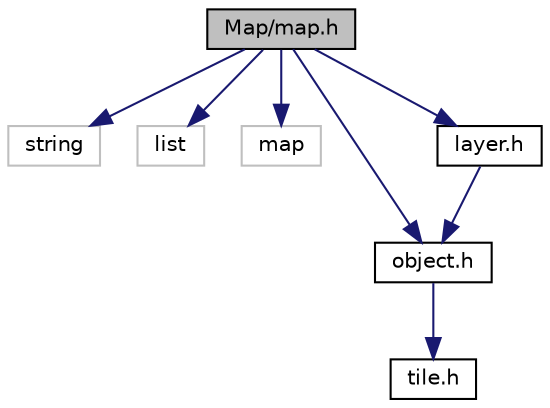 digraph "Map/map.h"
{
  edge [fontname="Helvetica",fontsize="10",labelfontname="Helvetica",labelfontsize="10"];
  node [fontname="Helvetica",fontsize="10",shape=record];
  Node1 [label="Map/map.h",height=0.2,width=0.4,color="black", fillcolor="grey75", style="filled", fontcolor="black"];
  Node1 -> Node2 [color="midnightblue",fontsize="10",style="solid",fontname="Helvetica"];
  Node2 [label="string",height=0.2,width=0.4,color="grey75", fillcolor="white", style="filled"];
  Node1 -> Node3 [color="midnightblue",fontsize="10",style="solid",fontname="Helvetica"];
  Node3 [label="list",height=0.2,width=0.4,color="grey75", fillcolor="white", style="filled"];
  Node1 -> Node4 [color="midnightblue",fontsize="10",style="solid",fontname="Helvetica"];
  Node4 [label="map",height=0.2,width=0.4,color="grey75", fillcolor="white", style="filled"];
  Node1 -> Node5 [color="midnightblue",fontsize="10",style="solid",fontname="Helvetica"];
  Node5 [label="object.h",height=0.2,width=0.4,color="black", fillcolor="white", style="filled",URL="$object_8h.html"];
  Node5 -> Node6 [color="midnightblue",fontsize="10",style="solid",fontname="Helvetica"];
  Node6 [label="tile.h",height=0.2,width=0.4,color="black", fillcolor="white", style="filled",URL="$tile_8h.html"];
  Node1 -> Node7 [color="midnightblue",fontsize="10",style="solid",fontname="Helvetica"];
  Node7 [label="layer.h",height=0.2,width=0.4,color="black", fillcolor="white", style="filled",URL="$layer_8h.html"];
  Node7 -> Node5 [color="midnightblue",fontsize="10",style="solid",fontname="Helvetica"];
}
